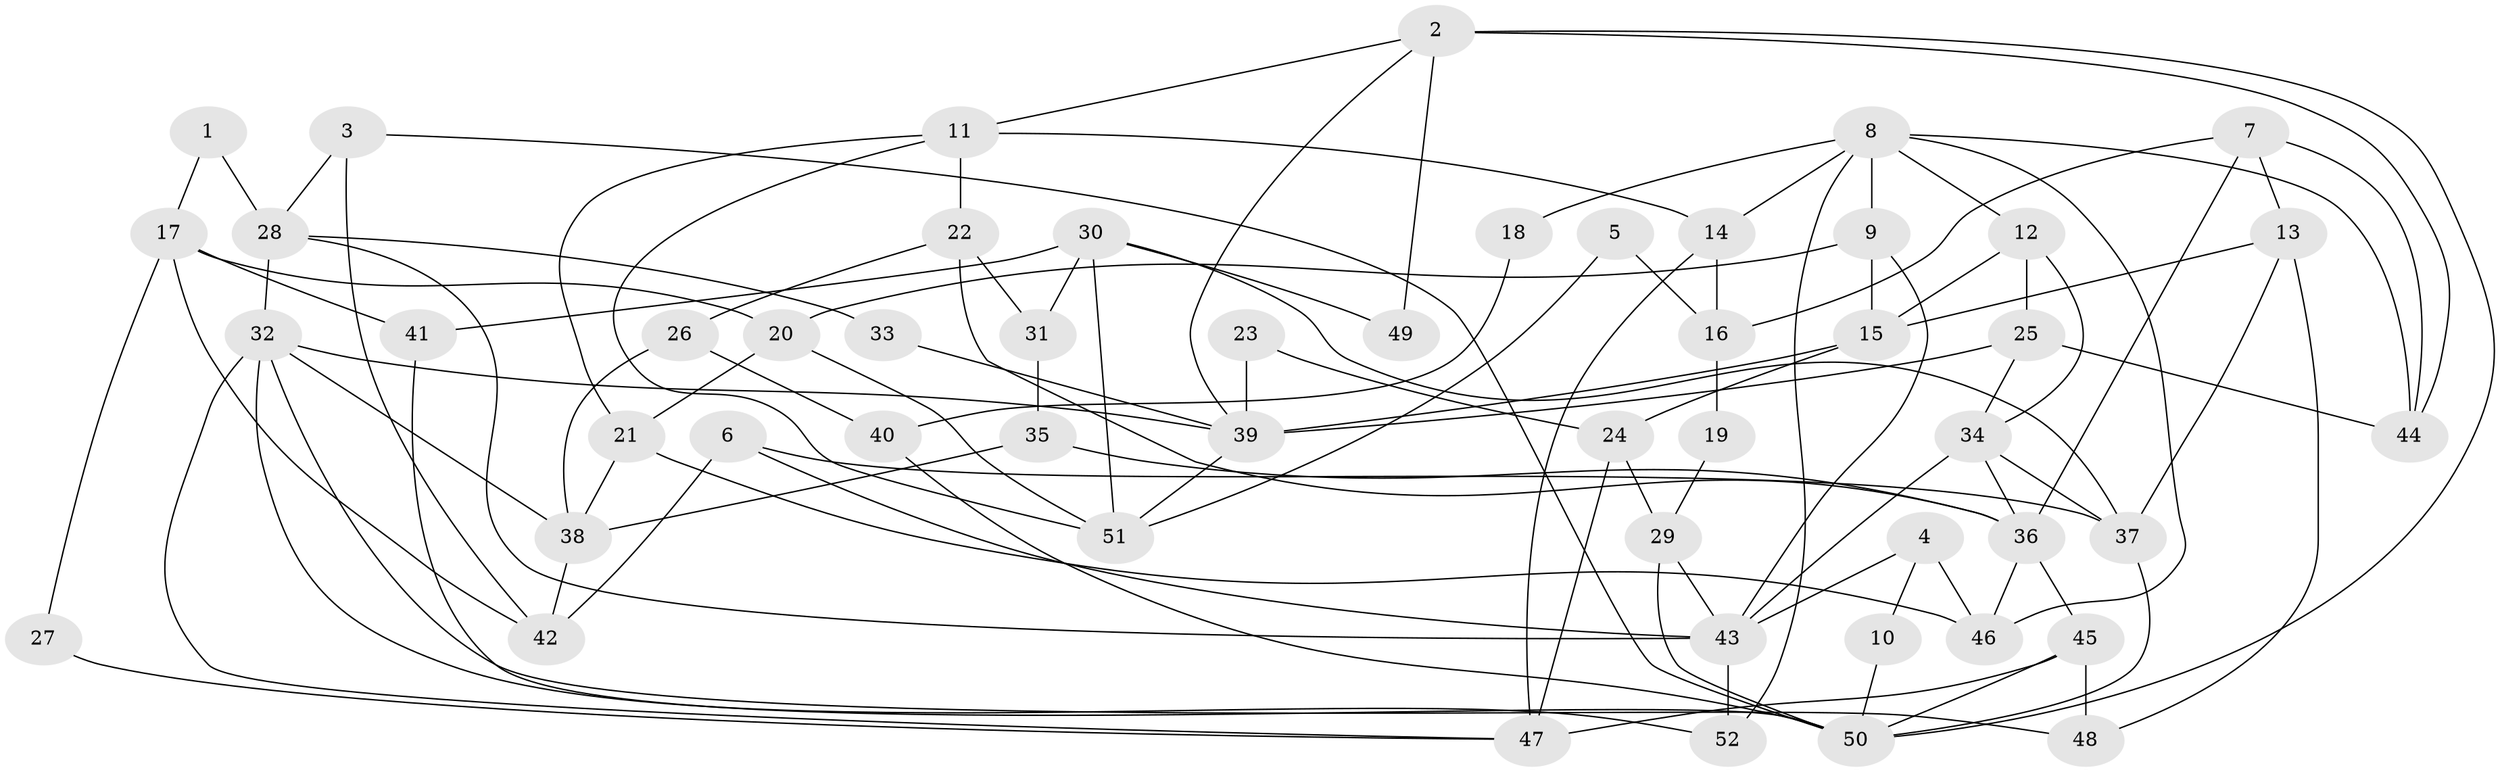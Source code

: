 // Generated by graph-tools (version 1.1) at 2025/02/03/09/25 03:02:08]
// undirected, 52 vertices, 104 edges
graph export_dot {
graph [start="1"]
  node [color=gray90,style=filled];
  1;
  2;
  3;
  4;
  5;
  6;
  7;
  8;
  9;
  10;
  11;
  12;
  13;
  14;
  15;
  16;
  17;
  18;
  19;
  20;
  21;
  22;
  23;
  24;
  25;
  26;
  27;
  28;
  29;
  30;
  31;
  32;
  33;
  34;
  35;
  36;
  37;
  38;
  39;
  40;
  41;
  42;
  43;
  44;
  45;
  46;
  47;
  48;
  49;
  50;
  51;
  52;
  1 -- 28;
  1 -- 17;
  2 -- 44;
  2 -- 50;
  2 -- 11;
  2 -- 39;
  2 -- 49;
  3 -- 28;
  3 -- 50;
  3 -- 42;
  4 -- 43;
  4 -- 46;
  4 -- 10;
  5 -- 51;
  5 -- 16;
  6 -- 42;
  6 -- 43;
  6 -- 37;
  7 -- 36;
  7 -- 44;
  7 -- 13;
  7 -- 16;
  8 -- 46;
  8 -- 12;
  8 -- 9;
  8 -- 14;
  8 -- 18;
  8 -- 44;
  8 -- 52;
  9 -- 43;
  9 -- 15;
  9 -- 20;
  10 -- 50;
  11 -- 51;
  11 -- 14;
  11 -- 21;
  11 -- 22;
  12 -- 15;
  12 -- 34;
  12 -- 25;
  13 -- 15;
  13 -- 37;
  13 -- 48;
  14 -- 16;
  14 -- 47;
  15 -- 39;
  15 -- 24;
  16 -- 19;
  17 -- 20;
  17 -- 41;
  17 -- 27;
  17 -- 42;
  18 -- 40;
  19 -- 29;
  20 -- 21;
  20 -- 51;
  21 -- 38;
  21 -- 46;
  22 -- 31;
  22 -- 26;
  22 -- 36;
  23 -- 24;
  23 -- 39;
  24 -- 47;
  24 -- 29;
  25 -- 34;
  25 -- 39;
  25 -- 44;
  26 -- 38;
  26 -- 40;
  27 -- 47;
  28 -- 43;
  28 -- 32;
  28 -- 33;
  29 -- 50;
  29 -- 43;
  30 -- 51;
  30 -- 37;
  30 -- 31;
  30 -- 41;
  30 -- 49;
  31 -- 35;
  32 -- 39;
  32 -- 52;
  32 -- 38;
  32 -- 47;
  32 -- 48;
  33 -- 39;
  34 -- 37;
  34 -- 36;
  34 -- 43;
  35 -- 36;
  35 -- 38;
  36 -- 45;
  36 -- 46;
  37 -- 50;
  38 -- 42;
  39 -- 51;
  40 -- 50;
  41 -- 50;
  43 -- 52;
  45 -- 47;
  45 -- 48;
  45 -- 50;
}
